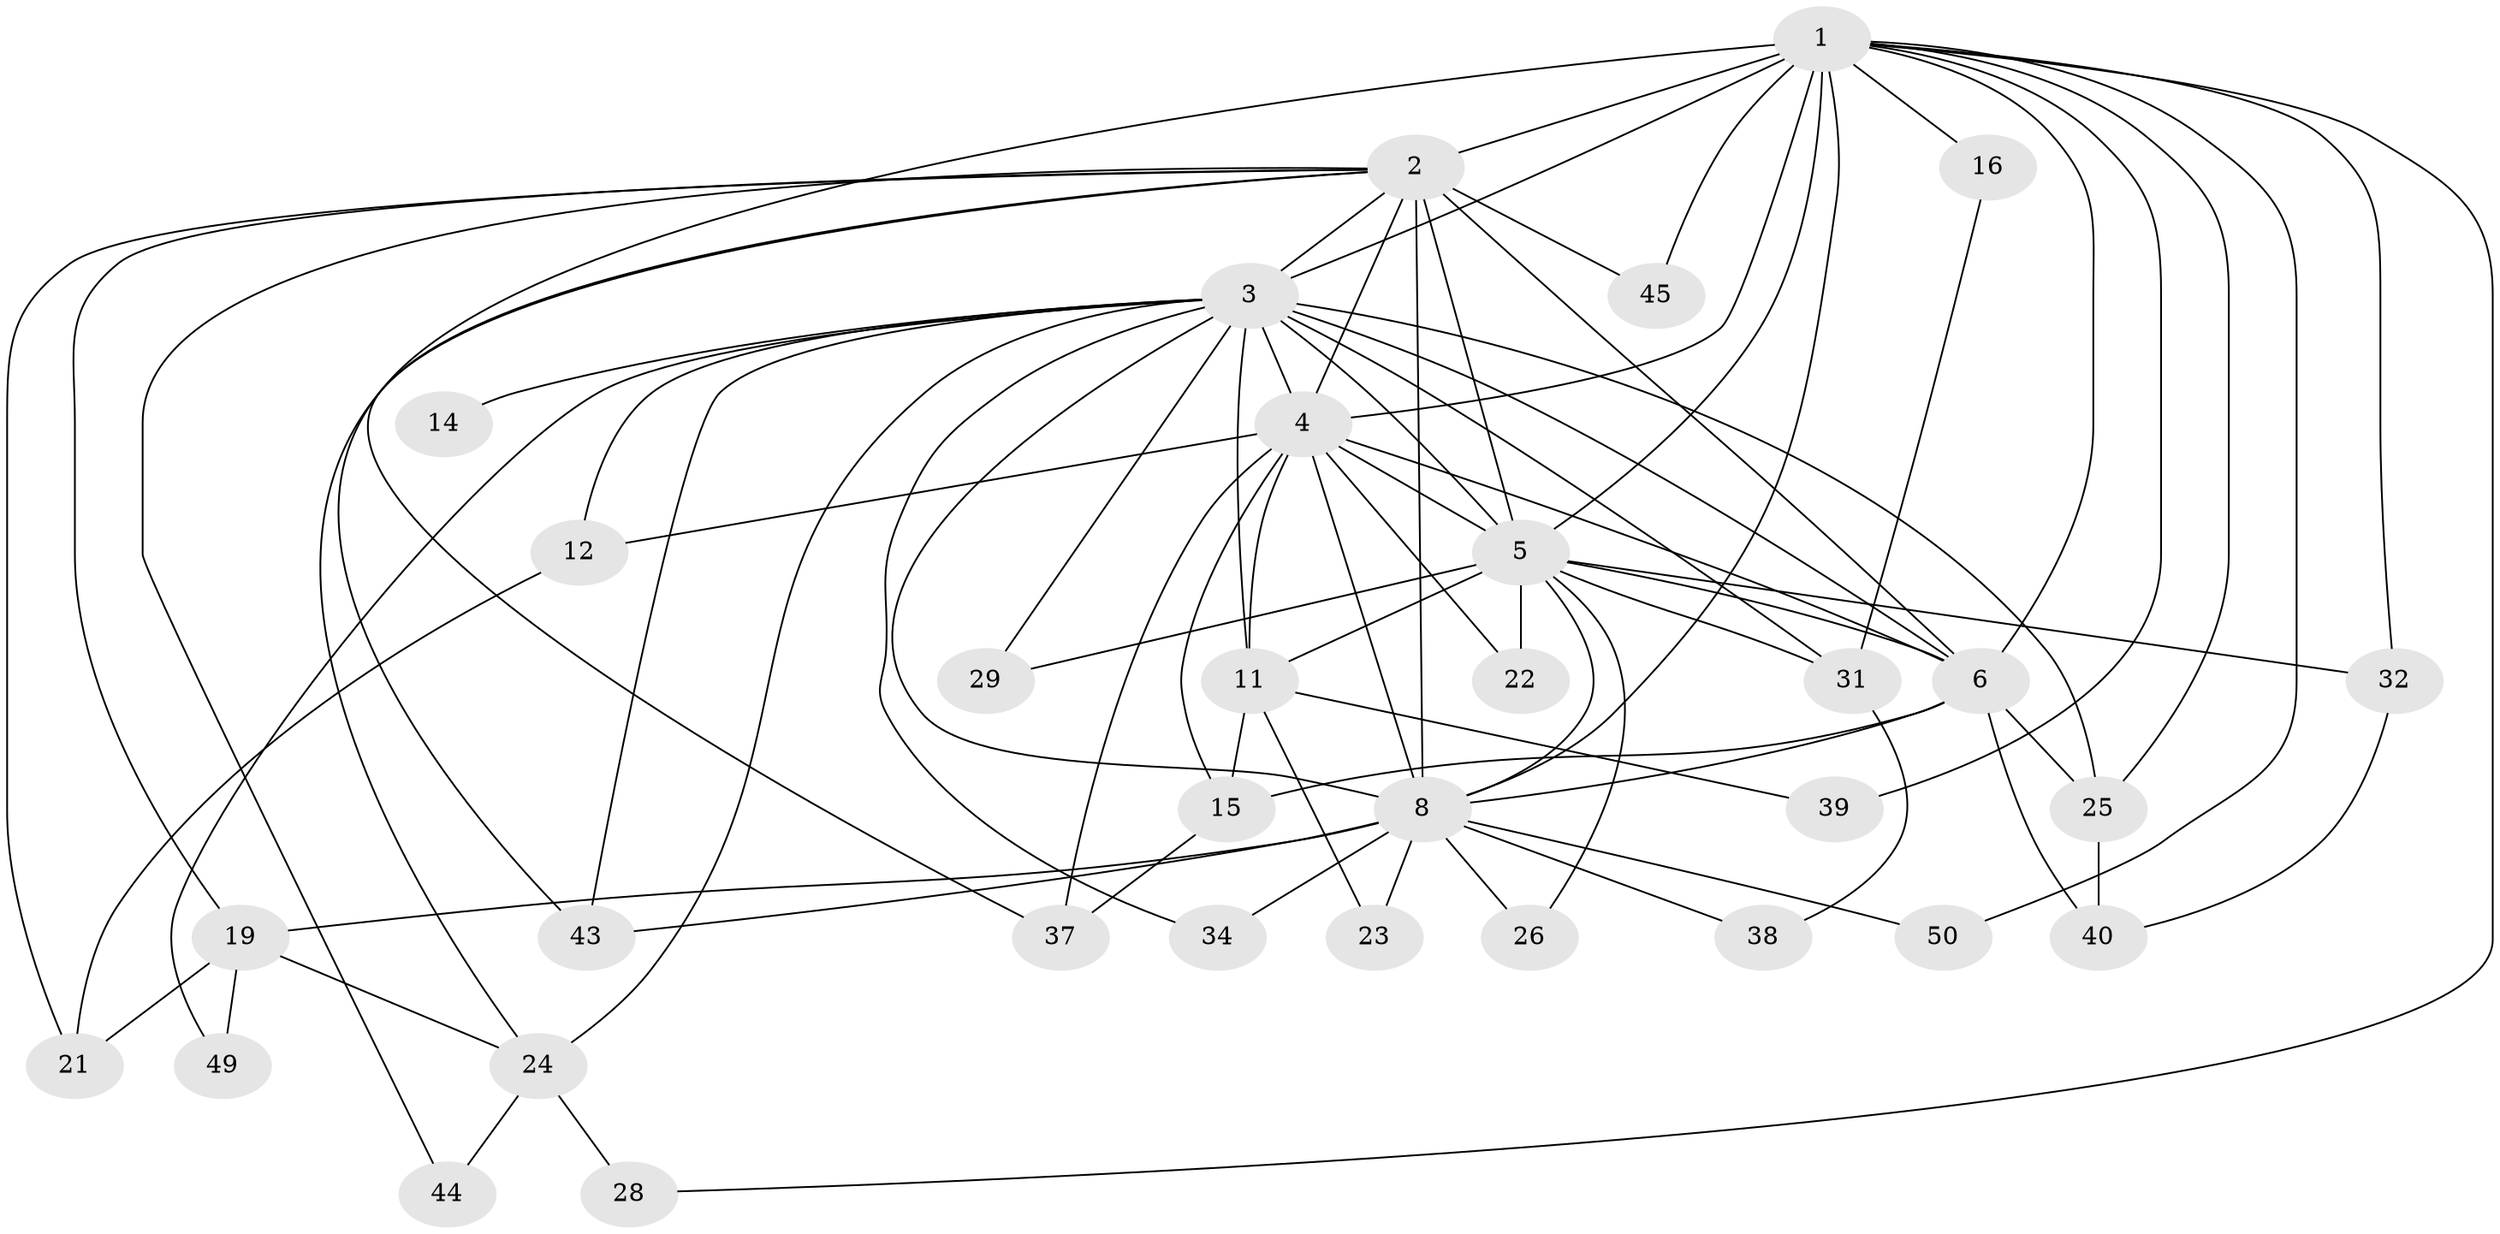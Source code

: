 // original degree distribution, {13: 0.0392156862745098, 11: 0.0196078431372549, 17: 0.0392156862745098, 16: 0.0392156862745098, 14: 0.058823529411764705, 5: 0.0392156862745098, 3: 0.2549019607843137, 2: 0.45098039215686275, 4: 0.0392156862745098, 6: 0.0196078431372549}
// Generated by graph-tools (version 1.1) at 2025/41/03/06/25 10:41:32]
// undirected, 33 vertices, 80 edges
graph export_dot {
graph [start="1"]
  node [color=gray90,style=filled];
  1 [super="+10"];
  2 [super="+7"];
  3 [super="+9"];
  4 [super="+51"];
  5 [super="+18"];
  6 [super="+20"];
  8 [super="+30"];
  11 [super="+13"];
  12 [super="+17"];
  14;
  15 [super="+27"];
  16 [super="+48"];
  19 [super="+36"];
  21 [super="+35"];
  22;
  23;
  24 [super="+42"];
  25 [super="+33"];
  26;
  28;
  29;
  31;
  32;
  34;
  37 [super="+41"];
  38;
  39;
  40 [super="+46"];
  43 [super="+47"];
  44;
  45;
  49;
  50;
  1 -- 2 [weight=4];
  1 -- 3 [weight=4];
  1 -- 4 [weight=2];
  1 -- 5 [weight=2];
  1 -- 6 [weight=2];
  1 -- 8 [weight=2];
  1 -- 16 [weight=2];
  1 -- 39;
  1 -- 45;
  1 -- 32;
  1 -- 50;
  1 -- 28;
  1 -- 37;
  1 -- 25;
  2 -- 3 [weight=4];
  2 -- 4 [weight=2];
  2 -- 5 [weight=2];
  2 -- 6 [weight=2];
  2 -- 8 [weight=3];
  2 -- 21;
  2 -- 44;
  2 -- 43;
  2 -- 45;
  2 -- 19;
  2 -- 24;
  3 -- 4 [weight=3];
  3 -- 5 [weight=2];
  3 -- 6 [weight=3];
  3 -- 8 [weight=2];
  3 -- 12 [weight=2];
  3 -- 14 [weight=2];
  3 -- 24 [weight=2];
  3 -- 25;
  3 -- 31;
  3 -- 49;
  3 -- 34;
  3 -- 29;
  3 -- 11;
  3 -- 43;
  4 -- 5 [weight=2];
  4 -- 6;
  4 -- 8;
  4 -- 11;
  4 -- 22;
  4 -- 37;
  4 -- 15;
  4 -- 12;
  5 -- 6;
  5 -- 8;
  5 -- 11;
  5 -- 26;
  5 -- 29;
  5 -- 32;
  5 -- 22;
  5 -- 31;
  6 -- 8;
  6 -- 15;
  6 -- 25;
  6 -- 40;
  8 -- 19;
  8 -- 23;
  8 -- 26;
  8 -- 34;
  8 -- 38;
  8 -- 43;
  8 -- 50;
  11 -- 23;
  11 -- 39;
  11 -- 15;
  12 -- 21;
  15 -- 37;
  16 -- 31;
  19 -- 21;
  19 -- 49;
  19 -- 24;
  24 -- 28;
  24 -- 44;
  25 -- 40;
  31 -- 38;
  32 -- 40;
}
